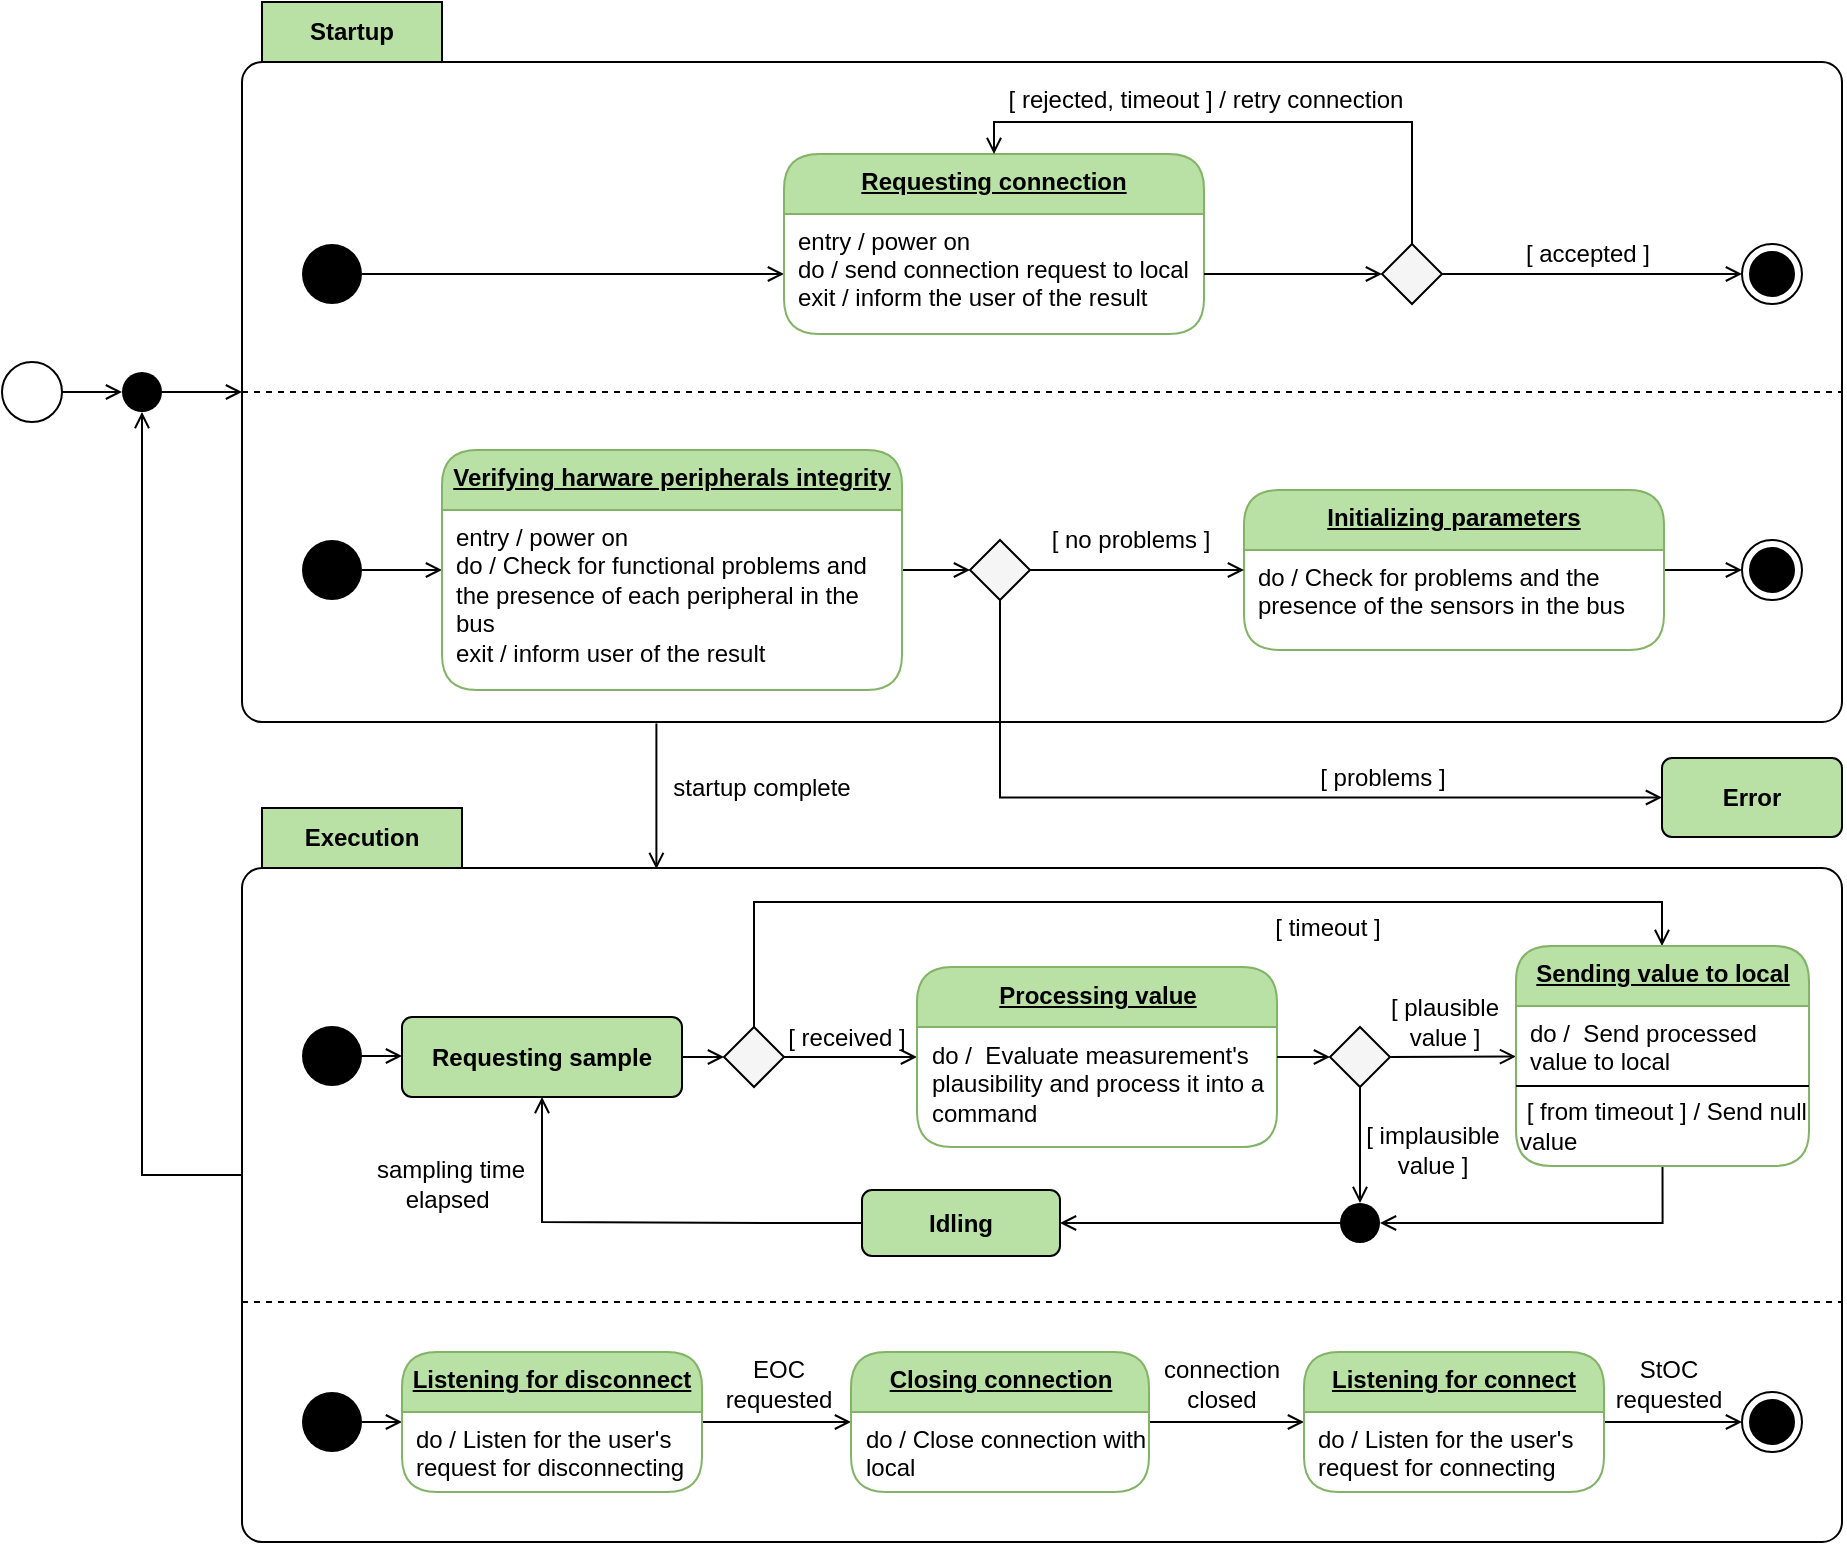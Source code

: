 <mxfile version="13.8.8" type="device"><diagram name="Page-1" id="58cdce13-f638-feb5-8d6f-7d28b1aa9fa0"><mxGraphModel dx="1040" dy="931" grid="1" gridSize="10" guides="1" tooltips="1" connect="1" arrows="1" fold="1" page="1" pageScale="1" pageWidth="1100" pageHeight="850" background="#ffffff" math="0" shadow="0"><root><mxCell id="0"/><mxCell id="1" parent="0"/><mxCell id="DucADYcGJqAcF8VRF9Ns-77" style="edgeStyle=orthogonalEdgeStyle;rounded=0;orthogonalLoop=1;jettySize=auto;html=1;startArrow=none;startFill=0;endArrow=open;endFill=0;entryX=0.259;entryY=0.083;entryDx=0;entryDy=0;entryPerimeter=0;exitX=0.259;exitY=1.002;exitDx=0;exitDy=0;exitPerimeter=0;" edge="1" parent="1" source="DucADYcGJqAcF8VRF9Ns-24" target="DucADYcGJqAcF8VRF9Ns-80"><mxGeometry relative="1" as="geometry"><mxPoint x="400" y="450" as="targetPoint"/><mxPoint x="400" y="390" as="sourcePoint"/></mxGeometry></mxCell><mxCell id="DucADYcGJqAcF8VRF9Ns-24" value="Startup" style="shape=folder;align=center;verticalAlign=middle;fontStyle=0;tabWidth=100;tabHeight=30;tabPosition=left;html=1;boundedLbl=1;labelInHeader=1;rounded=1;absoluteArcSize=1;arcSize=10;" vertex="1" parent="1"><mxGeometry x="200" y="30" width="800" height="360" as="geometry"/></mxCell><mxCell id="DucADYcGJqAcF8VRF9Ns-23" style="edgeStyle=orthogonalEdgeStyle;rounded=0;orthogonalLoop=1;jettySize=auto;html=1;entryX=0;entryY=0.5;entryDx=0;entryDy=0;exitX=1;exitY=0.5;exitDx=0;exitDy=0;startArrow=none;startFill=0;endArrow=open;endFill=0;" edge="1" parent="1" source="DucADYcGJqAcF8VRF9Ns-25" target="DucADYcGJqAcF8VRF9Ns-15"><mxGeometry relative="1" as="geometry"><mxPoint x="260" y="174" as="sourcePoint"/></mxGeometry></mxCell><mxCell id="DucADYcGJqAcF8VRF9Ns-11" value="Requesting connection" style="swimlane;fontStyle=5;align=center;verticalAlign=top;childLayout=stackLayout;horizontal=1;startSize=30;horizontalStack=0;resizeParent=1;resizeParentMax=0;resizeLast=0;collapsible=0;marginBottom=0;html=1;rounded=1;absoluteArcSize=1;arcSize=35;whiteSpace=wrap;strokeColor=#82b366;fillColor=#B9E0A5;" vertex="1" parent="1"><mxGeometry x="471" y="106" width="210" height="90" as="geometry"/></mxCell><mxCell id="DucADYcGJqAcF8VRF9Ns-15" value="entry / power on&#10;do / send connection request to local&#10;exit / inform the user of the result" style="fillColor=none;strokeColor=none;align=left;verticalAlign=top;spacingLeft=5;" vertex="1" parent="DucADYcGJqAcF8VRF9Ns-11"><mxGeometry y="30" width="210" height="60" as="geometry"/></mxCell><mxCell id="DucADYcGJqAcF8VRF9Ns-25" value="" style="ellipse;fillColor=#000000;strokeColor=none;align=left;" vertex="1" parent="1"><mxGeometry x="230" y="151" width="30" height="30" as="geometry"/></mxCell><mxCell id="DucADYcGJqAcF8VRF9Ns-148" style="edgeStyle=orthogonalEdgeStyle;rounded=0;orthogonalLoop=1;jettySize=auto;html=1;entryX=0;entryY=0.5;entryDx=0;entryDy=0;startArrow=none;startFill=0;endArrow=open;endFill=0;" edge="1" parent="1" source="DucADYcGJqAcF8VRF9Ns-26" target="DucADYcGJqAcF8VRF9Ns-147"><mxGeometry relative="1" as="geometry"/></mxCell><mxCell id="DucADYcGJqAcF8VRF9Ns-26" value="" style="ellipse;fillColor=#ffffff;strokeColor=#000000;align=left;" vertex="1" parent="1"><mxGeometry x="80" y="210" width="30" height="30" as="geometry"/></mxCell><mxCell id="DucADYcGJqAcF8VRF9Ns-30" value="" style="endArrow=none;dashed=1;html=1;exitX=0;exitY=0;exitDx=0;exitDy=195;exitPerimeter=0;entryX=0;entryY=0;entryDx=800;entryDy=195;entryPerimeter=0;" edge="1" parent="1" source="DucADYcGJqAcF8VRF9Ns-24" target="DucADYcGJqAcF8VRF9Ns-24"><mxGeometry width="50" height="50" relative="1" as="geometry"><mxPoint x="580" y="220" as="sourcePoint"/><mxPoint x="630" y="170" as="targetPoint"/></mxGeometry></mxCell><mxCell id="DucADYcGJqAcF8VRF9Ns-31" value="" style="ellipse;fillColor=#000000;strokeColor=none;align=left;" vertex="1" parent="1"><mxGeometry x="230" y="299" width="30" height="30" as="geometry"/></mxCell><mxCell id="DucADYcGJqAcF8VRF9Ns-62" style="edgeStyle=orthogonalEdgeStyle;rounded=0;orthogonalLoop=1;jettySize=auto;html=1;startArrow=none;startFill=0;endArrow=open;endFill=0;" edge="1" parent="1" source="DucADYcGJqAcF8VRF9Ns-34" target="DucADYcGJqAcF8VRF9Ns-65"><mxGeometry relative="1" as="geometry"><mxPoint x="570" y="314" as="targetPoint"/></mxGeometry></mxCell><mxCell id="DucADYcGJqAcF8VRF9Ns-74" style="edgeStyle=orthogonalEdgeStyle;rounded=0;orthogonalLoop=1;jettySize=auto;html=1;entryX=1;entryY=0.5;entryDx=0;entryDy=0;startArrow=open;startFill=0;endArrow=none;endFill=0;" edge="1" parent="1" source="DucADYcGJqAcF8VRF9Ns-34" target="DucADYcGJqAcF8VRF9Ns-31"><mxGeometry relative="1" as="geometry"/></mxCell><mxCell id="DucADYcGJqAcF8VRF9Ns-34" value="Verifying harware peripherals integrity" style="swimlane;fontStyle=5;align=center;verticalAlign=top;childLayout=stackLayout;horizontal=1;startSize=30;horizontalStack=0;resizeParent=1;resizeParentMax=0;resizeLast=0;collapsible=0;marginBottom=0;html=1;rounded=1;absoluteArcSize=1;arcSize=35;whiteSpace=wrap;strokeColor=#82b366;fillColor=#B9E0A5;" vertex="1" parent="1"><mxGeometry x="300" y="254" width="230" height="120" as="geometry"/></mxCell><mxCell id="DucADYcGJqAcF8VRF9Ns-36" value="entry / power on&#10;do / Check for functional problems and the presence of each peripheral in the bus&#10;exit / inform user of the result" style="fillColor=none;strokeColor=none;align=left;verticalAlign=top;spacingLeft=5;whiteSpace=wrap;" vertex="1" parent="DucADYcGJqAcF8VRF9Ns-34"><mxGeometry y="30" width="230" height="90" as="geometry"/></mxCell><mxCell id="DucADYcGJqAcF8VRF9Ns-49" value="" style="ellipse;html=1;shape=endState;fillColor=#000000;strokeColor=#000000;align=left;" vertex="1" parent="1"><mxGeometry x="950" y="151" width="30" height="30" as="geometry"/></mxCell><mxCell id="DucADYcGJqAcF8VRF9Ns-53" style="edgeStyle=orthogonalEdgeStyle;rounded=0;orthogonalLoop=1;jettySize=auto;html=1;exitX=0.5;exitY=0;exitDx=0;exitDy=0;entryX=0.5;entryY=0;entryDx=0;entryDy=0;startArrow=none;startFill=0;endArrow=open;endFill=0;" edge="1" parent="1" source="DucADYcGJqAcF8VRF9Ns-51" target="DucADYcGJqAcF8VRF9Ns-11"><mxGeometry relative="1" as="geometry"><Array as="points"><mxPoint x="685" y="90"/><mxPoint x="475" y="90"/></Array></mxGeometry></mxCell><mxCell id="DucADYcGJqAcF8VRF9Ns-55" style="edgeStyle=orthogonalEdgeStyle;rounded=0;orthogonalLoop=1;jettySize=auto;html=1;exitX=1;exitY=0.5;exitDx=0;exitDy=0;entryX=0;entryY=0.5;entryDx=0;entryDy=0;startArrow=none;startFill=0;endArrow=open;endFill=0;" edge="1" parent="1" source="DucADYcGJqAcF8VRF9Ns-51" target="DucADYcGJqAcF8VRF9Ns-49"><mxGeometry relative="1" as="geometry"/></mxCell><mxCell id="DucADYcGJqAcF8VRF9Ns-51" value="" style="rhombus;align=left;fillColor=#f5f5f5;fontColor=#333333;" vertex="1" parent="1"><mxGeometry x="770" y="151" width="30" height="30" as="geometry"/></mxCell><mxCell id="DucADYcGJqAcF8VRF9Ns-52" style="edgeStyle=orthogonalEdgeStyle;rounded=0;orthogonalLoop=1;jettySize=auto;html=1;entryX=0;entryY=0.5;entryDx=0;entryDy=0;startArrow=none;startFill=0;endArrow=open;endFill=0;" edge="1" parent="1" source="DucADYcGJqAcF8VRF9Ns-15" target="DucADYcGJqAcF8VRF9Ns-51"><mxGeometry relative="1" as="geometry"/></mxCell><mxCell id="DucADYcGJqAcF8VRF9Ns-54" value="[ rejected, timeout ] / retry connection" style="text;html=1;strokeColor=none;fillColor=none;align=center;verticalAlign=middle;whiteSpace=wrap;rounded=0;" vertex="1" parent="1"><mxGeometry x="577" y="69" width="210" height="20" as="geometry"/></mxCell><mxCell id="DucADYcGJqAcF8VRF9Ns-56" value="[ accepted ]" style="text;html=1;strokeColor=none;fillColor=none;align=center;verticalAlign=middle;whiteSpace=wrap;rounded=0;" vertex="1" parent="1"><mxGeometry x="840" y="146" width="66" height="20" as="geometry"/></mxCell><mxCell id="DucADYcGJqAcF8VRF9Ns-73" style="edgeStyle=orthogonalEdgeStyle;rounded=0;orthogonalLoop=1;jettySize=auto;html=1;entryX=0;entryY=0.5;entryDx=0;entryDy=0;startArrow=none;startFill=0;endArrow=open;endFill=0;" edge="1" parent="1" source="DucADYcGJqAcF8VRF9Ns-57" target="DucADYcGJqAcF8VRF9Ns-72"><mxGeometry relative="1" as="geometry"/></mxCell><mxCell id="DucADYcGJqAcF8VRF9Ns-57" value="Initializing parameters" style="swimlane;fontStyle=5;align=center;verticalAlign=top;childLayout=stackLayout;horizontal=1;startSize=30;horizontalStack=0;resizeParent=1;resizeParentMax=0;resizeLast=0;collapsible=0;marginBottom=0;html=1;rounded=1;absoluteArcSize=1;arcSize=35;whiteSpace=wrap;strokeColor=#82b366;fillColor=#B9E0A5;" vertex="1" parent="1"><mxGeometry x="701" y="274" width="210" height="80" as="geometry"/></mxCell><mxCell id="DucADYcGJqAcF8VRF9Ns-58" value="do / Check for problems and the presence of the sensors in the bus" style="fillColor=none;strokeColor=none;align=left;verticalAlign=top;spacingLeft=5;whiteSpace=wrap;" vertex="1" parent="DucADYcGJqAcF8VRF9Ns-57"><mxGeometry y="30" width="210" height="50" as="geometry"/></mxCell><mxCell id="DucADYcGJqAcF8VRF9Ns-63" value="[ no problems ]" style="text;html=1;strokeColor=none;fillColor=none;align=center;verticalAlign=middle;whiteSpace=wrap;rounded=0;" vertex="1" parent="1"><mxGeometry x="594" y="289" width="101" height="20" as="geometry"/></mxCell><mxCell id="DucADYcGJqAcF8VRF9Ns-66" style="edgeStyle=orthogonalEdgeStyle;rounded=0;orthogonalLoop=1;jettySize=auto;html=1;exitX=1;exitY=0.5;exitDx=0;exitDy=0;startArrow=none;startFill=0;endArrow=open;endFill=0;" edge="1" parent="1" source="DucADYcGJqAcF8VRF9Ns-65" target="DucADYcGJqAcF8VRF9Ns-57"><mxGeometry relative="1" as="geometry"><Array as="points"/></mxGeometry></mxCell><mxCell id="DucADYcGJqAcF8VRF9Ns-69" style="edgeStyle=orthogonalEdgeStyle;rounded=0;orthogonalLoop=1;jettySize=auto;html=1;exitX=0.5;exitY=1;exitDx=0;exitDy=0;entryX=0;entryY=0.5;entryDx=0;entryDy=0;startArrow=none;startFill=0;endArrow=open;endFill=0;" edge="1" parent="1" source="DucADYcGJqAcF8VRF9Ns-65" target="DucADYcGJqAcF8VRF9Ns-154"><mxGeometry relative="1" as="geometry"><mxPoint x="970.0" y="428" as="targetPoint"/></mxGeometry></mxCell><mxCell id="DucADYcGJqAcF8VRF9Ns-65" value="" style="rhombus;fillColor=#f5f5f5;fontColor=#333333;" vertex="1" parent="1"><mxGeometry x="564" y="299" width="30" height="30" as="geometry"/></mxCell><mxCell id="DucADYcGJqAcF8VRF9Ns-70" value="[ problems ]" style="text;html=1;strokeColor=none;fillColor=none;align=center;verticalAlign=middle;whiteSpace=wrap;rounded=0;" vertex="1" parent="1"><mxGeometry x="720" y="408" width="101" height="20" as="geometry"/></mxCell><mxCell id="DucADYcGJqAcF8VRF9Ns-72" value="" style="ellipse;html=1;shape=endState;fillColor=#000000;strokeColor=#000000;align=left;" vertex="1" parent="1"><mxGeometry x="950" y="299" width="30" height="30" as="geometry"/></mxCell><mxCell id="DucADYcGJqAcF8VRF9Ns-78" value="startup complete" style="text;html=1;strokeColor=none;fillColor=none;align=center;verticalAlign=middle;whiteSpace=wrap;rounded=0;" vertex="1" parent="1"><mxGeometry x="407" y="413" width="106" height="20" as="geometry"/></mxCell><mxCell id="DucADYcGJqAcF8VRF9Ns-150" style="edgeStyle=orthogonalEdgeStyle;rounded=0;orthogonalLoop=1;jettySize=auto;html=1;entryX=0.5;entryY=1;entryDx=0;entryDy=0;startArrow=none;startFill=0;endArrow=open;endFill=0;" edge="1" parent="1" source="DucADYcGJqAcF8VRF9Ns-80" target="DucADYcGJqAcF8VRF9Ns-147"><mxGeometry relative="1" as="geometry"/></mxCell><mxCell id="DucADYcGJqAcF8VRF9Ns-80" value="Execution" style="shape=folder;align=center;verticalAlign=middle;fontStyle=0;tabWidth=110;tabHeight=30;tabPosition=left;html=1;boundedLbl=1;labelInHeader=1;rounded=1;absoluteArcSize=1;arcSize=10;" vertex="1" parent="1"><mxGeometry x="200" y="433" width="800" height="367" as="geometry"/></mxCell><mxCell id="DucADYcGJqAcF8VRF9Ns-86" style="edgeStyle=orthogonalEdgeStyle;rounded=0;orthogonalLoop=1;jettySize=auto;html=1;startArrow=none;startFill=0;endArrow=open;endFill=0;entryX=0;entryY=0.5;entryDx=0;entryDy=0;" edge="1" parent="1" source="DucADYcGJqAcF8VRF9Ns-85" target="DucADYcGJqAcF8VRF9Ns-94"><mxGeometry relative="1" as="geometry"><mxPoint x="320" y="557" as="targetPoint"/></mxGeometry></mxCell><mxCell id="DucADYcGJqAcF8VRF9Ns-85" value="" style="ellipse;fillColor=#000000;strokeColor=none;align=left;" vertex="1" parent="1"><mxGeometry x="230" y="542" width="30" height="30" as="geometry"/></mxCell><mxCell id="DucADYcGJqAcF8VRF9Ns-96" style="edgeStyle=orthogonalEdgeStyle;rounded=0;orthogonalLoop=1;jettySize=auto;html=1;entryX=0;entryY=0.5;entryDx=0;entryDy=0;startArrow=none;startFill=0;endArrow=open;endFill=0;" edge="1" parent="1" source="DucADYcGJqAcF8VRF9Ns-94" target="DucADYcGJqAcF8VRF9Ns-95"><mxGeometry relative="1" as="geometry"/></mxCell><mxCell id="DucADYcGJqAcF8VRF9Ns-94" value="&lt;span&gt;Requesting sample&lt;/span&gt;" style="html=1;align=center;verticalAlign=middle;rounded=1;absoluteArcSize=1;arcSize=10;dashed=0;strokeColor=#000000;whiteSpace=wrap;fillColor=#B9E0A5;fontStyle=1" vertex="1" parent="1"><mxGeometry x="280" y="537.5" width="140" height="40" as="geometry"/></mxCell><mxCell id="DucADYcGJqAcF8VRF9Ns-100" style="edgeStyle=orthogonalEdgeStyle;rounded=0;orthogonalLoop=1;jettySize=auto;html=1;exitX=1;exitY=0.5;exitDx=0;exitDy=0;startArrow=none;startFill=0;endArrow=open;endFill=0;" edge="1" parent="1" source="DucADYcGJqAcF8VRF9Ns-95" target="DucADYcGJqAcF8VRF9Ns-102"><mxGeometry relative="1" as="geometry"><mxPoint x="580" y="557" as="targetPoint"/></mxGeometry></mxCell><mxCell id="DucADYcGJqAcF8VRF9Ns-155" style="edgeStyle=orthogonalEdgeStyle;rounded=0;orthogonalLoop=1;jettySize=auto;html=1;exitX=0.5;exitY=0;exitDx=0;exitDy=0;startArrow=none;startFill=0;endArrow=open;endFill=0;entryX=0.5;entryY=0;entryDx=0;entryDy=0;" edge="1" parent="1" source="DucADYcGJqAcF8VRF9Ns-95" target="DucADYcGJqAcF8VRF9Ns-157"><mxGeometry relative="1" as="geometry"><mxPoint x="900" y="500" as="targetPoint"/><Array as="points"><mxPoint x="456" y="480"/><mxPoint x="910" y="480"/><mxPoint x="910" y="502"/></Array></mxGeometry></mxCell><mxCell id="DucADYcGJqAcF8VRF9Ns-95" value="" style="rhombus;align=left;fillColor=#f5f5f5;fontColor=#333333;" vertex="1" parent="1"><mxGeometry x="441" y="542.5" width="30" height="30" as="geometry"/></mxCell><mxCell id="DucADYcGJqAcF8VRF9Ns-98" value="[ timeout ]" style="text;html=1;strokeColor=none;fillColor=none;align=center;verticalAlign=middle;whiteSpace=wrap;rounded=0;" vertex="1" parent="1"><mxGeometry x="699" y="483" width="88" height="20" as="geometry"/></mxCell><mxCell id="DucADYcGJqAcF8VRF9Ns-101" value="[ received ]" style="text;html=1;strokeColor=none;fillColor=none;align=center;verticalAlign=middle;whiteSpace=wrap;rounded=0;" vertex="1" parent="1"><mxGeometry x="471" y="537.5" width="63" height="20" as="geometry"/></mxCell><mxCell id="DucADYcGJqAcF8VRF9Ns-102" value="Processing value" style="swimlane;fontStyle=5;align=center;verticalAlign=top;childLayout=stackLayout;horizontal=1;startSize=30;horizontalStack=0;resizeParent=1;resizeParentMax=0;resizeLast=0;collapsible=0;marginBottom=0;html=1;rounded=1;absoluteArcSize=1;arcSize=35;whiteSpace=wrap;strokeColor=#82b366;fillColor=#B9E0A5;" vertex="1" parent="1"><mxGeometry x="537.5" y="512.5" width="180" height="90" as="geometry"/></mxCell><mxCell id="DucADYcGJqAcF8VRF9Ns-103" value="do /  Evaluate measurement's plausibility and process it into a command" style="fillColor=none;strokeColor=none;align=left;verticalAlign=top;spacingLeft=5;whiteSpace=wrap;" vertex="1" parent="DucADYcGJqAcF8VRF9Ns-102"><mxGeometry y="30" width="180" height="60" as="geometry"/></mxCell><mxCell id="DucADYcGJqAcF8VRF9Ns-119" style="edgeStyle=orthogonalEdgeStyle;rounded=0;orthogonalLoop=1;jettySize=auto;html=1;exitX=0.5;exitY=1;exitDx=0;exitDy=0;entryX=1;entryY=0.5;entryDx=0;entryDy=0;startArrow=none;startFill=0;endArrow=open;endFill=0;" edge="1" parent="1" source="DucADYcGJqAcF8VRF9Ns-161" target="DucADYcGJqAcF8VRF9Ns-117"><mxGeometry relative="1" as="geometry"><mxPoint x="945" y="582" as="sourcePoint"/></mxGeometry></mxCell><mxCell id="DucADYcGJqAcF8VRF9Ns-113" style="edgeStyle=orthogonalEdgeStyle;rounded=0;orthogonalLoop=1;jettySize=auto;html=1;entryX=0.5;entryY=1;entryDx=0;entryDy=0;startArrow=none;startFill=0;endArrow=open;endFill=0;exitX=0;exitY=0.5;exitDx=0;exitDy=0;" edge="1" parent="1" source="DucADYcGJqAcF8VRF9Ns-108" target="DucADYcGJqAcF8VRF9Ns-94"><mxGeometry relative="1" as="geometry"><Array as="points"><mxPoint x="471" y="640"/><mxPoint x="346" y="640"/></Array></mxGeometry></mxCell><mxCell id="DucADYcGJqAcF8VRF9Ns-108" value="&lt;span&gt;Idling&lt;/span&gt;" style="html=1;align=center;verticalAlign=middle;rounded=1;absoluteArcSize=1;arcSize=10;dashed=0;strokeColor=#000000;whiteSpace=wrap;fillColor=#B9E0A5;fontStyle=1" vertex="1" parent="1"><mxGeometry x="510" y="624" width="99" height="33" as="geometry"/></mxCell><mxCell id="DucADYcGJqAcF8VRF9Ns-112" style="rounded=0;orthogonalLoop=1;jettySize=auto;html=1;exitX=1;exitY=0.5;exitDx=0;exitDy=0;startArrow=none;startFill=0;endArrow=open;endFill=0;" edge="1" parent="1" source="DucADYcGJqAcF8VRF9Ns-110" target="DucADYcGJqAcF8VRF9Ns-157"><mxGeometry relative="1" as="geometry"><mxPoint x="900" y="562.25" as="targetPoint"/></mxGeometry></mxCell><mxCell id="DucADYcGJqAcF8VRF9Ns-118" style="edgeStyle=orthogonalEdgeStyle;rounded=0;orthogonalLoop=1;jettySize=auto;html=1;exitX=0.5;exitY=1;exitDx=0;exitDy=0;entryX=0.5;entryY=0;entryDx=0;entryDy=0;startArrow=none;startFill=0;endArrow=open;endFill=0;" edge="1" parent="1" source="DucADYcGJqAcF8VRF9Ns-110" target="DucADYcGJqAcF8VRF9Ns-117"><mxGeometry relative="1" as="geometry"/></mxCell><mxCell id="DucADYcGJqAcF8VRF9Ns-110" value="" style="rhombus;align=left;fillColor=#f5f5f5;fontColor=#333333;" vertex="1" parent="1"><mxGeometry x="744" y="542.5" width="30" height="30" as="geometry"/></mxCell><mxCell id="DucADYcGJqAcF8VRF9Ns-111" style="edgeStyle=orthogonalEdgeStyle;rounded=0;orthogonalLoop=1;jettySize=auto;html=1;entryX=0;entryY=0.5;entryDx=0;entryDy=0;startArrow=none;startFill=0;endArrow=open;endFill=0;" edge="1" parent="1" source="DucADYcGJqAcF8VRF9Ns-102" target="DucADYcGJqAcF8VRF9Ns-110"><mxGeometry relative="1" as="geometry"><mxPoint x="684" y="602" as="sourcePoint"/><mxPoint x="556" y="641.5" as="targetPoint"/><Array as="points"/></mxGeometry></mxCell><mxCell id="DucADYcGJqAcF8VRF9Ns-114" value="sampling time elapsed&amp;nbsp;" style="text;html=1;strokeColor=none;fillColor=none;align=center;verticalAlign=middle;whiteSpace=wrap;rounded=0;" vertex="1" parent="1"><mxGeometry x="260" y="602.5" width="89" height="36.5" as="geometry"/></mxCell><mxCell id="DucADYcGJqAcF8VRF9Ns-115" value="[ implausible value ]" style="text;html=1;strokeColor=none;fillColor=none;align=center;verticalAlign=middle;whiteSpace=wrap;rounded=0;" vertex="1" parent="1"><mxGeometry x="757" y="594" width="77" height="20" as="geometry"/></mxCell><mxCell id="DucADYcGJqAcF8VRF9Ns-116" value="[ plausible value ]" style="text;html=1;strokeColor=none;fillColor=none;align=center;verticalAlign=middle;whiteSpace=wrap;rounded=0;" vertex="1" parent="1"><mxGeometry x="763" y="530" width="77" height="20" as="geometry"/></mxCell><mxCell id="DucADYcGJqAcF8VRF9Ns-120" style="edgeStyle=orthogonalEdgeStyle;rounded=0;orthogonalLoop=1;jettySize=auto;html=1;entryX=1;entryY=0.5;entryDx=0;entryDy=0;startArrow=none;startFill=0;endArrow=open;endFill=0;" edge="1" parent="1" source="DucADYcGJqAcF8VRF9Ns-117" target="DucADYcGJqAcF8VRF9Ns-108"><mxGeometry relative="1" as="geometry"/></mxCell><mxCell id="DucADYcGJqAcF8VRF9Ns-117" value="" style="ellipse;fillColor=#000000;strokeColor=none;align=left;" vertex="1" parent="1"><mxGeometry x="749" y="630.5" width="20" height="20" as="geometry"/></mxCell><mxCell id="DucADYcGJqAcF8VRF9Ns-124" value="" style="endArrow=none;dashed=1;html=1;" edge="1" parent="1"><mxGeometry width="50" height="50" relative="1" as="geometry"><mxPoint x="200" y="680" as="sourcePoint"/><mxPoint x="1000" y="680" as="targetPoint"/></mxGeometry></mxCell><mxCell id="DucADYcGJqAcF8VRF9Ns-131" style="edgeStyle=orthogonalEdgeStyle;rounded=0;orthogonalLoop=1;jettySize=auto;html=1;startArrow=none;startFill=0;endArrow=open;endFill=0;" edge="1" parent="1" source="DucADYcGJqAcF8VRF9Ns-151" target="DucADYcGJqAcF8VRF9Ns-133"><mxGeometry relative="1" as="geometry"><mxPoint x="370" y="740" as="sourcePoint"/><mxPoint x="630" y="740" as="targetPoint"/></mxGeometry></mxCell><mxCell id="DucADYcGJqAcF8VRF9Ns-127" style="edgeStyle=orthogonalEdgeStyle;rounded=0;orthogonalLoop=1;jettySize=auto;html=1;entryX=0;entryY=0.5;entryDx=0;entryDy=0;startArrow=none;startFill=0;endArrow=open;endFill=0;" edge="1" parent="1" source="DucADYcGJqAcF8VRF9Ns-126"><mxGeometry relative="1" as="geometry"><mxPoint x="280" y="740" as="targetPoint"/></mxGeometry></mxCell><mxCell id="DucADYcGJqAcF8VRF9Ns-126" value="" style="ellipse;fillColor=#000000;strokeColor=none;align=left;" vertex="1" parent="1"><mxGeometry x="230" y="725" width="30" height="30" as="geometry"/></mxCell><mxCell id="DucADYcGJqAcF8VRF9Ns-132" value="EOC requested" style="text;html=1;strokeColor=none;fillColor=none;align=center;verticalAlign=middle;whiteSpace=wrap;rounded=0;" vertex="1" parent="1"><mxGeometry x="431.5" y="703" width="73" height="36.5" as="geometry"/></mxCell><mxCell id="DucADYcGJqAcF8VRF9Ns-141" style="edgeStyle=orthogonalEdgeStyle;rounded=0;orthogonalLoop=1;jettySize=auto;html=1;exitX=1;exitY=0.5;exitDx=0;exitDy=0;entryX=0;entryY=0.5;entryDx=0;entryDy=0;startArrow=none;startFill=0;endArrow=open;endFill=0;" edge="1" parent="1" source="DucADYcGJqAcF8VRF9Ns-133" target="DucADYcGJqAcF8VRF9Ns-139"><mxGeometry relative="1" as="geometry"/></mxCell><mxCell id="DucADYcGJqAcF8VRF9Ns-133" value="Closing connection" style="swimlane;fontStyle=5;align=center;verticalAlign=top;childLayout=stackLayout;horizontal=1;startSize=30;horizontalStack=0;resizeParent=1;resizeParentMax=0;resizeLast=0;collapsible=0;marginBottom=0;html=1;rounded=1;absoluteArcSize=1;arcSize=35;whiteSpace=wrap;strokeColor=#82b366;fillColor=#B9E0A5;" vertex="1" parent="1"><mxGeometry x="504.5" y="705" width="149" height="70" as="geometry"/></mxCell><mxCell id="DucADYcGJqAcF8VRF9Ns-134" value="do / Close connection with local" style="fillColor=none;strokeColor=none;align=left;verticalAlign=top;spacingLeft=5;whiteSpace=wrap;" vertex="1" parent="DucADYcGJqAcF8VRF9Ns-133"><mxGeometry y="30" width="149" height="40" as="geometry"/></mxCell><mxCell id="DucADYcGJqAcF8VRF9Ns-146" style="edgeStyle=orthogonalEdgeStyle;rounded=0;orthogonalLoop=1;jettySize=auto;html=1;entryX=0;entryY=0.5;entryDx=0;entryDy=0;startArrow=none;startFill=0;endArrow=open;endFill=0;" edge="1" parent="1" source="DucADYcGJqAcF8VRF9Ns-139" target="DucADYcGJqAcF8VRF9Ns-145"><mxGeometry relative="1" as="geometry"/></mxCell><mxCell id="DucADYcGJqAcF8VRF9Ns-139" value="Listening for connect" style="swimlane;fontStyle=5;align=center;verticalAlign=top;childLayout=stackLayout;horizontal=1;startSize=30;horizontalStack=0;resizeParent=1;resizeParentMax=0;resizeLast=0;collapsible=0;marginBottom=0;html=1;rounded=1;absoluteArcSize=1;arcSize=35;whiteSpace=wrap;strokeColor=#82b366;fillColor=#B9E0A5;" vertex="1" parent="1"><mxGeometry x="731" y="705" width="150" height="70" as="geometry"/></mxCell><mxCell id="DucADYcGJqAcF8VRF9Ns-140" value="do / Listen for the user's request for connecting" style="fillColor=none;strokeColor=none;align=left;verticalAlign=top;spacingLeft=5;whiteSpace=wrap;" vertex="1" parent="DucADYcGJqAcF8VRF9Ns-139"><mxGeometry y="30" width="150" height="40" as="geometry"/></mxCell><mxCell id="DucADYcGJqAcF8VRF9Ns-142" value="connection closed" style="text;html=1;strokeColor=none;fillColor=none;align=center;verticalAlign=middle;whiteSpace=wrap;rounded=0;" vertex="1" parent="1"><mxGeometry x="653.5" y="703" width="72" height="36.5" as="geometry"/></mxCell><mxCell id="DucADYcGJqAcF8VRF9Ns-145" value="" style="ellipse;html=1;shape=endState;fillColor=#000000;strokeColor=#000000;align=left;" vertex="1" parent="1"><mxGeometry x="950" y="725" width="30" height="30" as="geometry"/></mxCell><mxCell id="DucADYcGJqAcF8VRF9Ns-149" style="edgeStyle=orthogonalEdgeStyle;rounded=0;orthogonalLoop=1;jettySize=auto;html=1;exitX=1;exitY=0.5;exitDx=0;exitDy=0;entryX=0;entryY=0;entryDx=0;entryDy=195;entryPerimeter=0;startArrow=none;startFill=0;endArrow=open;endFill=0;" edge="1" parent="1" source="DucADYcGJqAcF8VRF9Ns-147" target="DucADYcGJqAcF8VRF9Ns-24"><mxGeometry relative="1" as="geometry"/></mxCell><mxCell id="DucADYcGJqAcF8VRF9Ns-147" value="" style="ellipse;fillColor=#000000;strokeColor=none;align=left;" vertex="1" parent="1"><mxGeometry x="140" y="215" width="20" height="20" as="geometry"/></mxCell><mxCell id="DucADYcGJqAcF8VRF9Ns-151" value="Listening for disconnect" style="swimlane;fontStyle=5;align=center;verticalAlign=top;childLayout=stackLayout;horizontal=1;startSize=30;horizontalStack=0;resizeParent=1;resizeParentMax=0;resizeLast=0;collapsible=0;marginBottom=0;html=1;rounded=1;absoluteArcSize=1;arcSize=35;whiteSpace=wrap;strokeColor=#82b366;fillColor=#B9E0A5;" vertex="1" parent="1"><mxGeometry x="280" y="705" width="150" height="70" as="geometry"/></mxCell><mxCell id="DucADYcGJqAcF8VRF9Ns-152" value="do / Listen for the user's request for disconnecting" style="fillColor=none;strokeColor=none;align=left;verticalAlign=top;spacingLeft=5;whiteSpace=wrap;" vertex="1" parent="DucADYcGJqAcF8VRF9Ns-151"><mxGeometry y="30" width="150" height="40" as="geometry"/></mxCell><mxCell id="DucADYcGJqAcF8VRF9Ns-153" value="StOC requested" style="text;html=1;strokeColor=none;fillColor=none;align=center;verticalAlign=middle;whiteSpace=wrap;rounded=0;" vertex="1" parent="1"><mxGeometry x="877" y="703" width="73" height="36.5" as="geometry"/></mxCell><mxCell id="DucADYcGJqAcF8VRF9Ns-154" value="&lt;span&gt;Error&lt;br&gt;&lt;/span&gt;" style="html=1;align=center;verticalAlign=middle;rounded=1;absoluteArcSize=1;arcSize=10;dashed=0;strokeColor=#000000;whiteSpace=wrap;fillColor=#B9E0A5;fontStyle=1" vertex="1" parent="1"><mxGeometry x="910" y="408" width="90" height="39.5" as="geometry"/></mxCell><mxCell id="DucADYcGJqAcF8VRF9Ns-157" value="Sending value to local" style="swimlane;fontStyle=5;align=center;verticalAlign=top;childLayout=stackLayout;horizontal=1;startSize=30;horizontalStack=0;resizeParent=1;resizeParentMax=0;resizeLast=0;collapsible=0;marginBottom=0;html=1;rounded=1;absoluteArcSize=1;arcSize=35;whiteSpace=wrap;strokeColor=#82b366;fillColor=#B9E0A5;" vertex="1" parent="1"><mxGeometry x="837" y="502" width="146.5" height="110" as="geometry"/></mxCell><mxCell id="DucADYcGJqAcF8VRF9Ns-159" value="" style="endArrow=none;html=1;exitX=1;exitY=0;exitDx=0;exitDy=0;entryX=0;entryY=0;entryDx=0;entryDy=0;" edge="1" parent="DucADYcGJqAcF8VRF9Ns-157" source="DucADYcGJqAcF8VRF9Ns-161" target="DucADYcGJqAcF8VRF9Ns-161"><mxGeometry width="50" height="50" relative="1" as="geometry"><mxPoint x="180" y="72" as="sourcePoint"/><mxPoint y="72.5" as="targetPoint"/></mxGeometry></mxCell><mxCell id="DucADYcGJqAcF8VRF9Ns-158" value="do /  Send processed value to local" style="fillColor=none;strokeColor=none;align=left;verticalAlign=top;spacingLeft=5;whiteSpace=wrap;" vertex="1" parent="DucADYcGJqAcF8VRF9Ns-157"><mxGeometry y="30" width="146.5" height="40" as="geometry"/></mxCell><mxCell id="DucADYcGJqAcF8VRF9Ns-161" value="&amp;nbsp;[ from timeout ] / Send null value" style="text;html=1;strokeColor=none;fillColor=none;align=left;verticalAlign=middle;whiteSpace=wrap;rounded=0;" vertex="1" parent="DucADYcGJqAcF8VRF9Ns-157"><mxGeometry y="70" width="146.5" height="40" as="geometry"/></mxCell><mxCell id="DucADYcGJqAcF8VRF9Ns-166" value="Execution" style="rounded=0;whiteSpace=wrap;html=1;align=center;fillColor=#B9E0A5;fontStyle=1" vertex="1" parent="1"><mxGeometry x="210" y="433" width="100" height="30" as="geometry"/></mxCell><mxCell id="DucADYcGJqAcF8VRF9Ns-167" value="Startup" style="rounded=0;whiteSpace=wrap;html=1;align=center;fillColor=#B9E0A5;fontStyle=1" vertex="1" parent="1"><mxGeometry x="210" y="30" width="90" height="30" as="geometry"/></mxCell></root></mxGraphModel></diagram></mxfile>